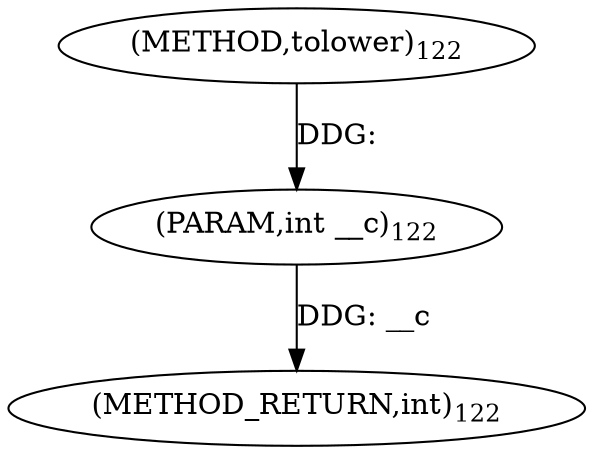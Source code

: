 digraph "tolower" {  
"2975" [label = <(METHOD,tolower)<SUB>122</SUB>> ]
"2977" [label = <(METHOD_RETURN,int)<SUB>122</SUB>> ]
"2976" [label = <(PARAM,int __c)<SUB>122</SUB>> ]
  "2976" -> "2977"  [ label = "DDG: __c"] 
  "2975" -> "2976"  [ label = "DDG: "] 
}
